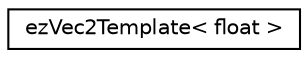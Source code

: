 digraph "Graphical Class Hierarchy"
{
 // LATEX_PDF_SIZE
  edge [fontname="Helvetica",fontsize="10",labelfontname="Helvetica",labelfontsize="10"];
  node [fontname="Helvetica",fontsize="10",shape=record];
  rankdir="LR";
  Node0 [label="ezVec2Template\< float \>",height=0.2,width=0.4,color="black", fillcolor="white", style="filled",URL="$d1/df8/classez_vec2_template.htm",tooltip=" "];
}
